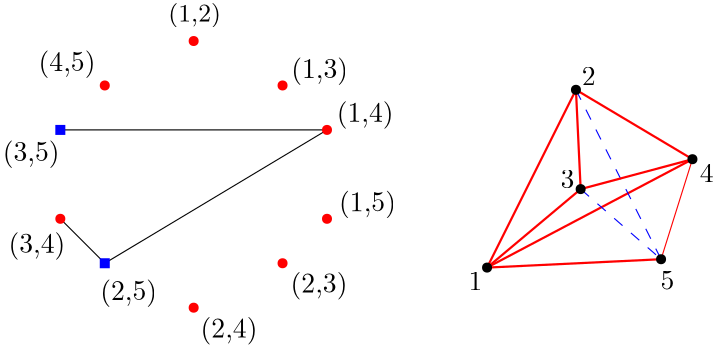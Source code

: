 <?xml version="1.0"?>
<!DOCTYPE ipe SYSTEM "ipe.dtd">
<ipe version="70206" creator="Ipe 7.2.7">
<info created="D:20190531130134" modified="D:20190708194145"/>
<ipestyle name="basic">
<symbol name="arrow/arc(spx)">
<path stroke="sym-stroke" fill="sym-stroke" pen="sym-pen">
0 0 m
-1 0.333 l
-1 -0.333 l
h
</path>
</symbol>
<symbol name="arrow/farc(spx)">
<path stroke="sym-stroke" fill="white" pen="sym-pen">
0 0 m
-1 0.333 l
-1 -0.333 l
h
</path>
</symbol>
<symbol name="arrow/ptarc(spx)">
<path stroke="sym-stroke" fill="sym-stroke" pen="sym-pen">
0 0 m
-1 0.333 l
-0.8 0 l
-1 -0.333 l
h
</path>
</symbol>
<symbol name="arrow/fptarc(spx)">
<path stroke="sym-stroke" fill="white" pen="sym-pen">
0 0 m
-1 0.333 l
-0.8 0 l
-1 -0.333 l
h
</path>
</symbol>
<symbol name="mark/circle(sx)" transformations="translations">
<path fill="sym-stroke">
0.6 0 0 0.6 0 0 e
0.4 0 0 0.4 0 0 e
</path>
</symbol>
<symbol name="mark/disk(sx)" transformations="translations">
<path fill="sym-stroke">
0.6 0 0 0.6 0 0 e
</path>
</symbol>
<symbol name="mark/fdisk(sfx)" transformations="translations">
<group>
<path fill="sym-fill">
0.5 0 0 0.5 0 0 e
</path>
<path fill="sym-stroke" fillrule="eofill">
0.6 0 0 0.6 0 0 e
0.4 0 0 0.4 0 0 e
</path>
</group>
</symbol>
<symbol name="mark/box(sx)" transformations="translations">
<path fill="sym-stroke" fillrule="eofill">
-0.6 -0.6 m
0.6 -0.6 l
0.6 0.6 l
-0.6 0.6 l
h
-0.4 -0.4 m
0.4 -0.4 l
0.4 0.4 l
-0.4 0.4 l
h
</path>
</symbol>
<symbol name="mark/square(sx)" transformations="translations">
<path fill="sym-stroke">
-0.6 -0.6 m
0.6 -0.6 l
0.6 0.6 l
-0.6 0.6 l
h
</path>
</symbol>
<symbol name="mark/fsquare(sfx)" transformations="translations">
<group>
<path fill="sym-fill">
-0.5 -0.5 m
0.5 -0.5 l
0.5 0.5 l
-0.5 0.5 l
h
</path>
<path fill="sym-stroke" fillrule="eofill">
-0.6 -0.6 m
0.6 -0.6 l
0.6 0.6 l
-0.6 0.6 l
h
-0.4 -0.4 m
0.4 -0.4 l
0.4 0.4 l
-0.4 0.4 l
h
</path>
</group>
</symbol>
<symbol name="mark/cross(sx)" transformations="translations">
<group>
<path fill="sym-stroke">
-0.43 -0.57 m
0.57 0.43 l
0.43 0.57 l
-0.57 -0.43 l
h
</path>
<path fill="sym-stroke">
-0.43 0.57 m
0.57 -0.43 l
0.43 -0.57 l
-0.57 0.43 l
h
</path>
</group>
</symbol>
<symbol name="arrow/fnormal(spx)">
<path stroke="sym-stroke" fill="white" pen="sym-pen">
0 0 m
-1 0.333 l
-1 -0.333 l
h
</path>
</symbol>
<symbol name="arrow/pointed(spx)">
<path stroke="sym-stroke" fill="sym-stroke" pen="sym-pen">
0 0 m
-1 0.333 l
-0.8 0 l
-1 -0.333 l
h
</path>
</symbol>
<symbol name="arrow/fpointed(spx)">
<path stroke="sym-stroke" fill="white" pen="sym-pen">
0 0 m
-1 0.333 l
-0.8 0 l
-1 -0.333 l
h
</path>
</symbol>
<symbol name="arrow/linear(spx)">
<path stroke="sym-stroke" pen="sym-pen">
-1 0.333 m
0 0 l
-1 -0.333 l
</path>
</symbol>
<symbol name="arrow/fdouble(spx)">
<path stroke="sym-stroke" fill="white" pen="sym-pen">
0 0 m
-1 0.333 l
-1 -0.333 l
h
-1 0 m
-2 0.333 l
-2 -0.333 l
h
</path>
</symbol>
<symbol name="arrow/double(spx)">
<path stroke="sym-stroke" fill="sym-stroke" pen="sym-pen">
0 0 m
-1 0.333 l
-1 -0.333 l
h
-1 0 m
-2 0.333 l
-2 -0.333 l
h
</path>
</symbol>
<pen name="heavier" value="0.8"/>
<pen name="fat" value="1.2"/>
<pen name="ultrafat" value="2"/>
<symbolsize name="large" value="5"/>
<symbolsize name="small" value="2"/>
<symbolsize name="tiny" value="1.1"/>
<arrowsize name="large" value="10"/>
<arrowsize name="small" value="5"/>
<arrowsize name="tiny" value="3"/>
<color name="red" value="1 0 0"/>
<color name="green" value="0 1 0"/>
<color name="blue" value="0 0 1"/>
<color name="yellow" value="1 1 0"/>
<color name="orange" value="1 0.647 0"/>
<color name="gold" value="1 0.843 0"/>
<color name="purple" value="0.627 0.125 0.941"/>
<color name="gray" value="0.745"/>
<color name="brown" value="0.647 0.165 0.165"/>
<color name="navy" value="0 0 0.502"/>
<color name="pink" value="1 0.753 0.796"/>
<color name="seagreen" value="0.18 0.545 0.341"/>
<color name="turquoise" value="0.251 0.878 0.816"/>
<color name="violet" value="0.933 0.51 0.933"/>
<color name="darkblue" value="0 0 0.545"/>
<color name="darkcyan" value="0 0.545 0.545"/>
<color name="darkgray" value="0.663"/>
<color name="darkgreen" value="0 0.392 0"/>
<color name="darkmagenta" value="0.545 0 0.545"/>
<color name="darkorange" value="1 0.549 0"/>
<color name="darkred" value="0.545 0 0"/>
<color name="lightblue" value="0.678 0.847 0.902"/>
<color name="lightcyan" value="0.878 1 1"/>
<color name="lightgray" value="0.827"/>
<color name="lightgreen" value="0.565 0.933 0.565"/>
<color name="lightyellow" value="1 1 0.878"/>
<dashstyle name="dashed" value="[4] 0"/>
<dashstyle name="dotted" value="[1 3] 0"/>
<dashstyle name="dash dotted" value="[4 2 1 2] 0"/>
<dashstyle name="dash dot dotted" value="[4 2 1 2 1 2] 0"/>
<textsize name="large" value="\large"/>
<textsize name="Large" value="\Large"/>
<textsize name="LARGE" value="\LARGE"/>
<textsize name="huge" value="\huge"/>
<textsize name="Huge" value="\Huge"/>
<textsize name="small" value="\small"/>
<textsize name="footnote" value="\footnotesize"/>
<textsize name="tiny" value="\tiny"/>
<textstyle name="center" begin="\begin{center}" end="\end{center}"/>
<textstyle name="itemize" begin="\begin{itemize}" end="\end{itemize}"/>
<textstyle name="item" begin="\begin{itemize}\item{}" end="\end{itemize}"/>
<gridsize name="4 pts" value="4"/>
<gridsize name="8 pts (~3 mm)" value="8"/>
<gridsize name="16 pts (~6 mm)" value="16"/>
<gridsize name="32 pts (~12 mm)" value="32"/>
<gridsize name="10 pts (~3.5 mm)" value="10"/>
<gridsize name="20 pts (~7 mm)" value="20"/>
<gridsize name="14 pts (~5 mm)" value="14"/>
<gridsize name="28 pts (~10 mm)" value="28"/>
<gridsize name="56 pts (~20 mm)" value="56"/>
<anglesize name="90 deg" value="90"/>
<anglesize name="60 deg" value="60"/>
<anglesize name="45 deg" value="45"/>
<anglesize name="30 deg" value="30"/>
<anglesize name="22.5 deg" value="22.5"/>
<opacity name="10%" value="0.1"/>
<opacity name="30%" value="0.3"/>
<opacity name="50%" value="0.5"/>
<opacity name="75%" value="0.75"/>
<tiling name="falling" angle="-60" step="4" width="1"/>
<tiling name="rising" angle="30" step="4" width="1"/>
</ipestyle>
<page>
<layer name="alpha"/>
<view layers="alpha" active="alpha"/>
<path layer="alpha" matrix="1 0 0 1 301.81 -4.55166" stroke="red" pen="heavier">
112 704 m
144 768 l
</path>
<path matrix="1 0 0 1 301.81 -4.55166" stroke="red" pen="heavier">
112 704 m
185.941 743.02 l
</path>
<path matrix="1 0 0 1 301.81 -4.55166" stroke="red" pen="heavier">
112 704 m
145.697 732.253 l
</path>
<path matrix="1 0 0 1 301.81 -4.55166" stroke="red" pen="heavier">
112 704 m
174.644 707.012 l
</path>
<path matrix="1 0 0 1 301.81 -4.55166" stroke="red" pen="heavier">
144 768 m
185.941 743.02 l
</path>
<path matrix="1 0 0 1 301.81 -4.55166" stroke="red" pen="heavier">
144 768 m
145.697 732.253 l
</path>
<path matrix="1 0 0 1 301.81 -4.55166" stroke="blue" dash="dashed">
144 768 m
174.644 707.012 l
</path>
<path matrix="1 0 0 1 301.81 -4.55166" stroke="red" pen="heavier">
185.941 743.02 m
145.697 732.253 l
</path>
<path matrix="1 0 0 1 301.81 -4.55166" stroke="red">
185.941 743.02 m
174.644 707.012 l
</path>
<path matrix="1 0 0 1 301.81 -4.55166" stroke="blue" dash="dashed">
145.697 732.253 m
174.644 707.012 l
</path>
<text matrix="1 0 0 1 295.103 -12.671" transformations="translations" pos="112 704" stroke="black" type="label" width="4.981" height="6.42" depth="0" valign="baseline">1</text>
<text matrix="1 0 0 1 303.928 -2.96309" transformations="translations" pos="144 768" stroke="black" type="label" width="4.981" height="6.42" depth="0" valign="baseline">2</text>
<text matrix="1 0 0 1 294.573 -4.19865" transformations="translations" pos="145.697 732.253" stroke="black" type="label" width="4.981" height="6.42" depth="0" valign="baseline">3</text>
<text matrix="1 0 0 1 304.458 -12.8475" transformations="translations" pos="185.941 743.02" stroke="black" type="label" width="4.981" height="6.42" depth="0" valign="baseline">4</text>
<text matrix="1 0 0 1 301.634 -15.4952" transformations="translations" pos="174.644 707.012" stroke="black" type="label" width="4.981" height="6.42" depth="0" valign="baseline">5</text>
<use matrix="1 0 0 1 196.189 317.011" name="mark/disk(sx)" pos="112 368" size="normal" stroke="red"/>
<use matrix="1 0 0 1 196.189 301.011" name="mark/disk(sx)" pos="112 480" size="normal" stroke="red"/>
<use matrix="1 0 0 1 196.189 317.011" name="mark/disk(sx)" pos="160 400" size="normal" stroke="red"/>
<use matrix="1 0 0 1 180.189 333.011" name="mark/disk(sx)" pos="160 368" size="normal" stroke="red"/>
<use matrix="1 0 0 1 196.189 301.011" name="mark/disk(sx)" pos="80 464" size="normal" stroke="red"/>
<use matrix="1 0 0 1 196.189 301.011" name="mark/disk(sx)" pos="144 464" size="normal" stroke="red"/>
<text matrix="1 0 0 1 171.073 324.055" transformations="translations" pos="128 464" stroke="black" type="label" width="18.943" height="6.726" depth="2.24" valign="baseline" size="small">(1,2)</text>
<text matrix="1 0 0 1 183.297 319.704" transformations="translations" pos="160 448" stroke="black" type="label" width="20.479" height="7.473" depth="2.49" valign="baseline">(1,3)</text>
<text matrix="1 0 0 1 183.711 319.911" transformations="translations" pos="176 432" stroke="black" type="label" width="20.479" height="7.473" depth="2.49" valign="baseline">(1,4)</text>
<text matrix="1 0 0 1 184.54 319.704" transformations="translations" pos="176 400" stroke="black" type="label" width="20.479" height="7.473" depth="2.49" valign="baseline">(1,5)</text>
<text matrix="1 0 0 1 183.09 306.445" transformations="translations" pos="160 384" stroke="black" type="label" width="20.479" height="7.473" depth="2.49" valign="baseline">(2,3)</text>
<text matrix="1 0 0 1 182.675 306.238" transformations="translations" pos="128 368" stroke="black" type="label" width="20.479" height="7.473" depth="2.49" valign="baseline">(2,4)</text>
<text matrix="1 0 0 1 178.532 303.751" transformations="translations" pos="96 384" stroke="black" type="label" width="20.479" height="7.473" depth="2.49" valign="baseline">(2,5)</text>
<text matrix="1 0 0 1 161.543 304.787" transformations="translations" pos="80 400" stroke="black" type="label" width="20.479" height="7.473" depth="2.49" valign="baseline">(3,4)</text>
<text matrix="1 0 0 1 159.471 305.823" transformations="translations" pos="80 432" stroke="black" type="label" width="20.479" height="7.473" depth="2.49" valign="baseline">(3,5)</text>
<text matrix="1 0 0 1 156.364 322.19" transformations="translations" pos="96 448" stroke="black" type="label" width="20.479" height="7.473" depth="2.49" valign="baseline">(4,5)</text>
<path stroke="black">
260.189 717.011 m
276.189 701.011 l
260.189 717.011 l
</path>
<path stroke="black">
356.189 749.011 m
276.189 701.011 l
</path>
<path stroke="black">
260.189 749.011 m
356.189 749.011 l
</path>
<use matrix="1 0 0 1 301.81 -4.55166" name="mark/disk(sx)" pos="144 768" size="normal" stroke="black"/>
<use matrix="1 0 0 1 343.751 18.4679" name="mark/disk(sx)" pos="144 720" size="normal" stroke="black"/>
<use matrix="1 0 0 1 284.455 14.4603" name="mark/disk(sx)" pos="192 688" size="normal" stroke="black"/>
<use matrix="1 0 0 1 287.507 23.7009" name="mark/disk(sx)" pos="160 704" size="normal" stroke="black"/>
<use matrix="1 0 0 1 301.81 -4.55166" name="mark/disk(sx)" pos="112 704" size="normal" stroke="black"/>
<use matrix="1 0 0 1 196.189 301.011" name="mark/square(sx)" pos="64 448" size="normal" stroke="blue"/>
<use matrix="1 0 0 1 196.189 317.011" name="mark/disk(sx)" pos="64 400" size="normal" stroke="red"/>
<use matrix="1 0 0 1 196.189 333.011" name="mark/square(sx)" pos="80 368" size="normal" stroke="blue"/>
<use matrix="1 0 0 1 196.189 301.011" name="mark/disk(sx)" pos="160 448" size="normal" stroke="red"/>
</page>
</ipe>
